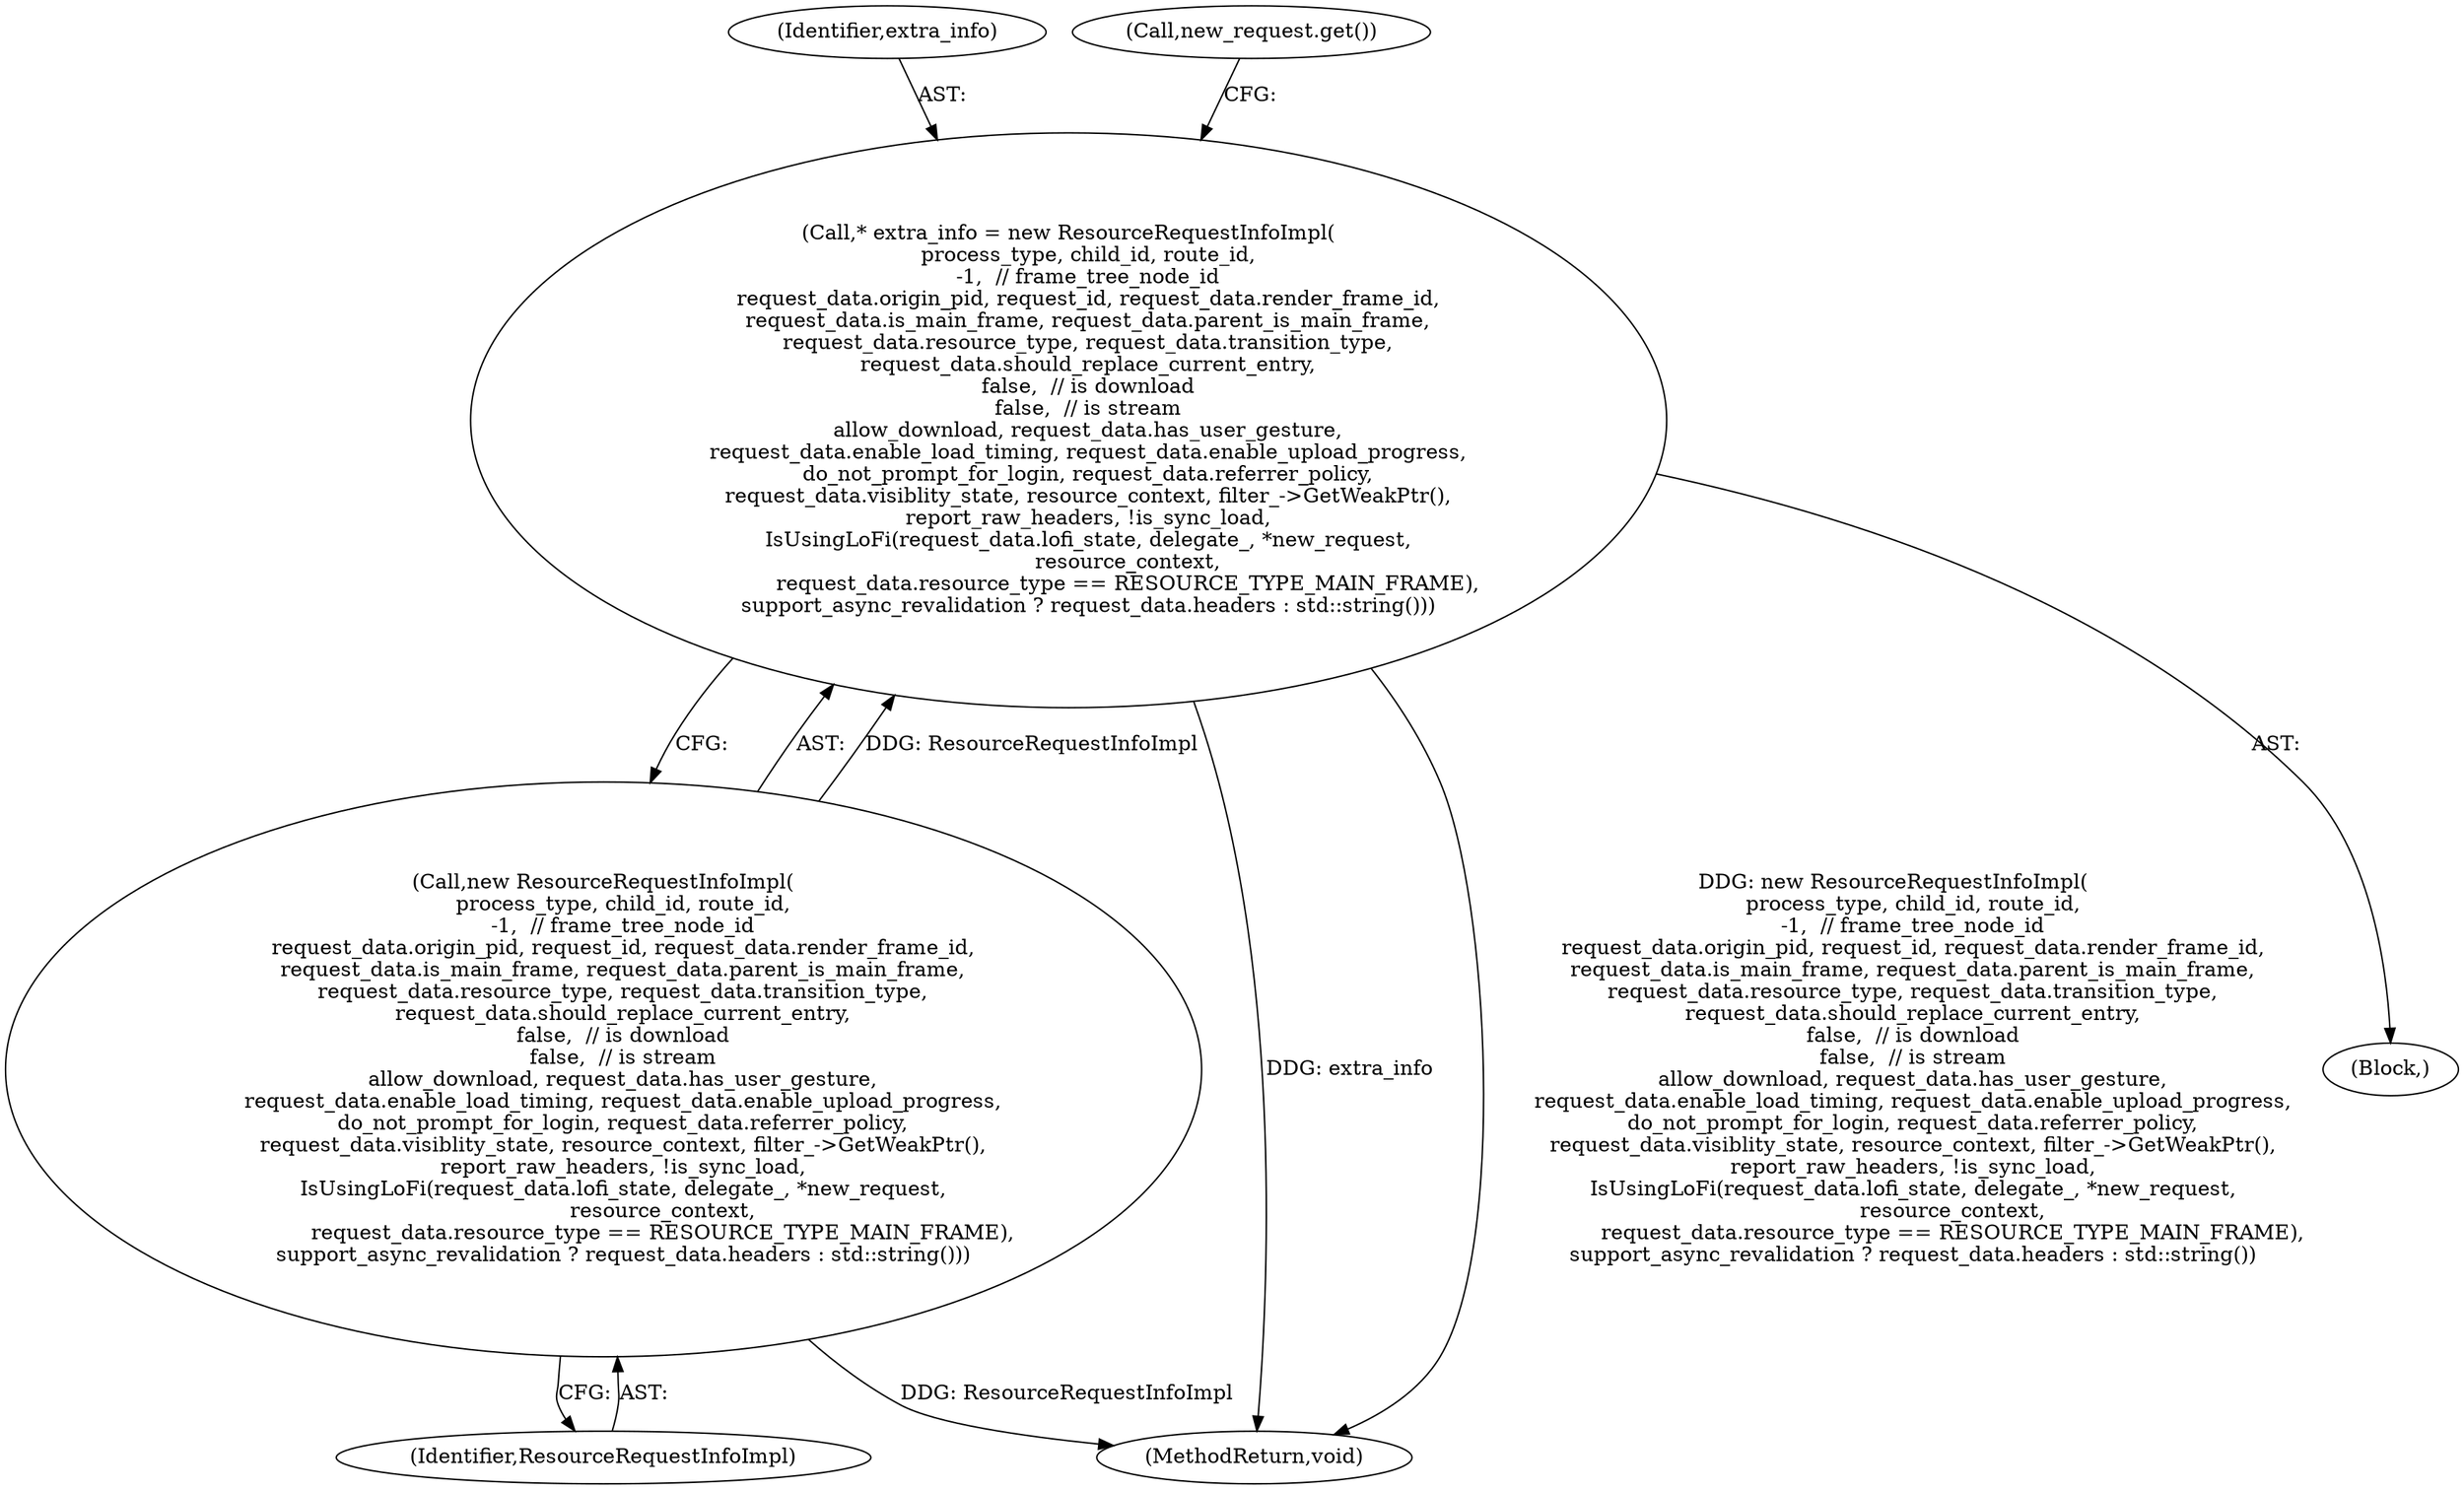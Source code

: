digraph "0_Chrome_1af4fada49c4f3890f16daac31d38379a9d782b2@pointer" {
"1000464" [label="(Call,* extra_info = new ResourceRequestInfoImpl(\n      process_type, child_id, route_id,\n      -1,  // frame_tree_node_id\n      request_data.origin_pid, request_id, request_data.render_frame_id,\n      request_data.is_main_frame, request_data.parent_is_main_frame,\n      request_data.resource_type, request_data.transition_type,\n      request_data.should_replace_current_entry,\n      false,  // is download\n      false,  // is stream\n      allow_download, request_data.has_user_gesture,\n      request_data.enable_load_timing, request_data.enable_upload_progress,\n      do_not_prompt_for_login, request_data.referrer_policy,\n      request_data.visiblity_state, resource_context, filter_->GetWeakPtr(),\n      report_raw_headers, !is_sync_load,\n      IsUsingLoFi(request_data.lofi_state, delegate_, *new_request,\n                  resource_context,\n                  request_data.resource_type == RESOURCE_TYPE_MAIN_FRAME),\n      support_async_revalidation ? request_data.headers : std::string()))"];
"1000466" [label="(Call,new ResourceRequestInfoImpl(\n      process_type, child_id, route_id,\n      -1,  // frame_tree_node_id\n      request_data.origin_pid, request_id, request_data.render_frame_id,\n      request_data.is_main_frame, request_data.parent_is_main_frame,\n      request_data.resource_type, request_data.transition_type,\n      request_data.should_replace_current_entry,\n      false,  // is download\n      false,  // is stream\n      allow_download, request_data.has_user_gesture,\n      request_data.enable_load_timing, request_data.enable_upload_progress,\n      do_not_prompt_for_login, request_data.referrer_policy,\n      request_data.visiblity_state, resource_context, filter_->GetWeakPtr(),\n      report_raw_headers, !is_sync_load,\n      IsUsingLoFi(request_data.lofi_state, delegate_, *new_request,\n                  resource_context,\n                  request_data.resource_type == RESOURCE_TYPE_MAIN_FRAME),\n      support_async_revalidation ? request_data.headers : std::string()))"];
"1000571" [label="(MethodReturn,void)"];
"1000465" [label="(Identifier,extra_info)"];
"1000110" [label="(Block,)"];
"1000466" [label="(Call,new ResourceRequestInfoImpl(\n      process_type, child_id, route_id,\n      -1,  // frame_tree_node_id\n      request_data.origin_pid, request_id, request_data.render_frame_id,\n      request_data.is_main_frame, request_data.parent_is_main_frame,\n      request_data.resource_type, request_data.transition_type,\n      request_data.should_replace_current_entry,\n      false,  // is download\n      false,  // is stream\n      allow_download, request_data.has_user_gesture,\n      request_data.enable_load_timing, request_data.enable_upload_progress,\n      do_not_prompt_for_login, request_data.referrer_policy,\n      request_data.visiblity_state, resource_context, filter_->GetWeakPtr(),\n      report_raw_headers, !is_sync_load,\n      IsUsingLoFi(request_data.lofi_state, delegate_, *new_request,\n                  resource_context,\n                  request_data.resource_type == RESOURCE_TYPE_MAIN_FRAME),\n      support_async_revalidation ? request_data.headers : std::string()))"];
"1000464" [label="(Call,* extra_info = new ResourceRequestInfoImpl(\n      process_type, child_id, route_id,\n      -1,  // frame_tree_node_id\n      request_data.origin_pid, request_id, request_data.render_frame_id,\n      request_data.is_main_frame, request_data.parent_is_main_frame,\n      request_data.resource_type, request_data.transition_type,\n      request_data.should_replace_current_entry,\n      false,  // is download\n      false,  // is stream\n      allow_download, request_data.has_user_gesture,\n      request_data.enable_load_timing, request_data.enable_upload_progress,\n      do_not_prompt_for_login, request_data.referrer_policy,\n      request_data.visiblity_state, resource_context, filter_->GetWeakPtr(),\n      report_raw_headers, !is_sync_load,\n      IsUsingLoFi(request_data.lofi_state, delegate_, *new_request,\n                  resource_context,\n                  request_data.resource_type == RESOURCE_TYPE_MAIN_FRAME),\n      support_async_revalidation ? request_data.headers : std::string()))"];
"1000467" [label="(Identifier,ResourceRequestInfoImpl)"];
"1000469" [label="(Call,new_request.get())"];
"1000464" -> "1000110"  [label="AST: "];
"1000464" -> "1000466"  [label="CFG: "];
"1000465" -> "1000464"  [label="AST: "];
"1000466" -> "1000464"  [label="AST: "];
"1000469" -> "1000464"  [label="CFG: "];
"1000464" -> "1000571"  [label="DDG: extra_info"];
"1000464" -> "1000571"  [label="DDG: new ResourceRequestInfoImpl(\n      process_type, child_id, route_id,\n      -1,  // frame_tree_node_id\n      request_data.origin_pid, request_id, request_data.render_frame_id,\n      request_data.is_main_frame, request_data.parent_is_main_frame,\n      request_data.resource_type, request_data.transition_type,\n      request_data.should_replace_current_entry,\n      false,  // is download\n      false,  // is stream\n      allow_download, request_data.has_user_gesture,\n      request_data.enable_load_timing, request_data.enable_upload_progress,\n      do_not_prompt_for_login, request_data.referrer_policy,\n      request_data.visiblity_state, resource_context, filter_->GetWeakPtr(),\n      report_raw_headers, !is_sync_load,\n      IsUsingLoFi(request_data.lofi_state, delegate_, *new_request,\n                  resource_context,\n                  request_data.resource_type == RESOURCE_TYPE_MAIN_FRAME),\n      support_async_revalidation ? request_data.headers : std::string())"];
"1000466" -> "1000464"  [label="DDG: ResourceRequestInfoImpl"];
"1000466" -> "1000467"  [label="CFG: "];
"1000467" -> "1000466"  [label="AST: "];
"1000466" -> "1000571"  [label="DDG: ResourceRequestInfoImpl"];
}
